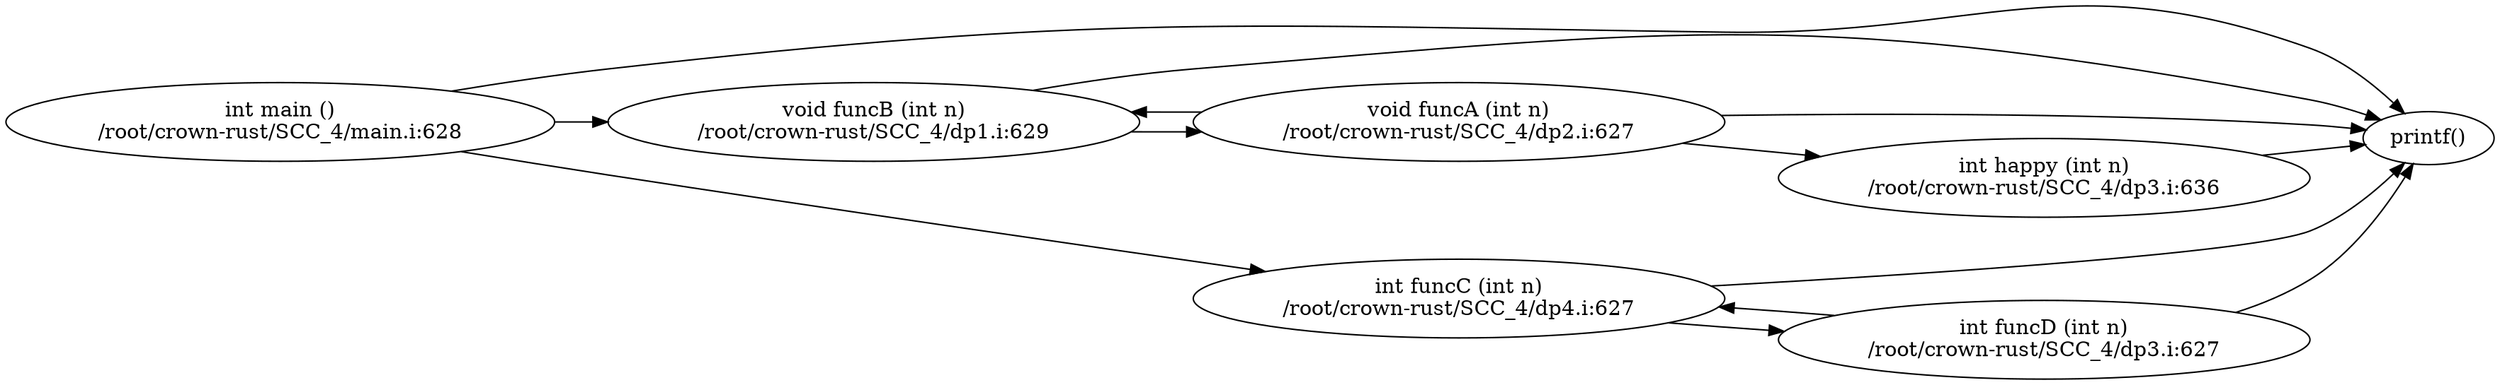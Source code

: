 digraph G {
rankdir="LR";
    main [label="int main ()
/root/crown-rust/SCC_4/main.i:628"]
    main -> printf
    main -> funcB
    main -> funcC
    printf [label="printf()"]
    funcB [label="void funcB (int n)
/root/crown-rust/SCC_4/dp1.i:629"]
    funcB -> printf
    funcB -> funcA
    funcA [label="void funcA (int n)
/root/crown-rust/SCC_4/dp2.i:627"]
    funcA -> printf
    funcA -> happy
    funcA -> funcB
    happy [label="int happy (int n)
/root/crown-rust/SCC_4/dp3.i:636"]
    happy -> printf
    funcC [label="int funcC (int n)
/root/crown-rust/SCC_4/dp4.i:627"]
    funcC -> printf
    funcC -> funcD
    funcD [label="int funcD (int n)
/root/crown-rust/SCC_4/dp3.i:627"]
    funcD -> printf
    funcD -> funcC
}
